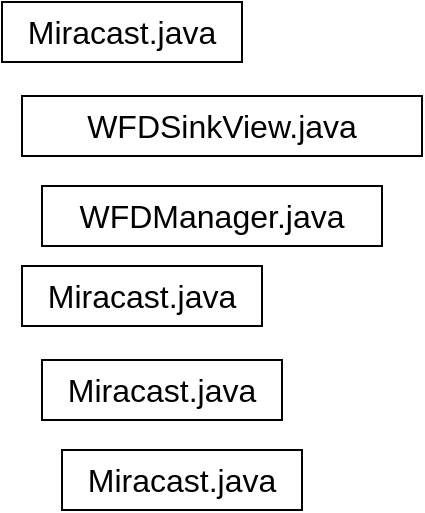 <mxfile version="15.6.8" type="github">
  <diagram id="72q6YbU4JWKDac-2FjlH" name="第 1 页">
    <mxGraphModel dx="1422" dy="695" grid="1" gridSize="10" guides="1" tooltips="1" connect="1" arrows="1" fold="1" page="1" pageScale="1" pageWidth="827" pageHeight="1169" math="0" shadow="0">
      <root>
        <mxCell id="0" />
        <mxCell id="1" parent="0" />
        <mxCell id="HPNpFfBrm5kSnwUI3bYf-1" value="Miracast.java" style="rounded=0;whiteSpace=wrap;html=1;fontSize=16;" vertex="1" parent="1">
          <mxGeometry x="360" y="10" width="120" height="30" as="geometry" />
        </mxCell>
        <mxCell id="HPNpFfBrm5kSnwUI3bYf-2" value="WFDSinkView.java" style="rounded=0;whiteSpace=wrap;html=1;fontSize=16;" vertex="1" parent="1">
          <mxGeometry x="370" y="57" width="200" height="30" as="geometry" />
        </mxCell>
        <mxCell id="HPNpFfBrm5kSnwUI3bYf-3" value="WFDManager.java" style="rounded=0;whiteSpace=wrap;html=1;fontSize=16;" vertex="1" parent="1">
          <mxGeometry x="380" y="102" width="170" height="30" as="geometry" />
        </mxCell>
        <mxCell id="HPNpFfBrm5kSnwUI3bYf-4" value="Miracast.java" style="rounded=0;whiteSpace=wrap;html=1;fontSize=16;" vertex="1" parent="1">
          <mxGeometry x="370" y="142" width="120" height="30" as="geometry" />
        </mxCell>
        <mxCell id="HPNpFfBrm5kSnwUI3bYf-5" value="Miracast.java" style="rounded=0;whiteSpace=wrap;html=1;fontSize=16;" vertex="1" parent="1">
          <mxGeometry x="380" y="189" width="120" height="30" as="geometry" />
        </mxCell>
        <mxCell id="HPNpFfBrm5kSnwUI3bYf-6" value="Miracast.java" style="rounded=0;whiteSpace=wrap;html=1;fontSize=16;" vertex="1" parent="1">
          <mxGeometry x="390" y="234" width="120" height="30" as="geometry" />
        </mxCell>
      </root>
    </mxGraphModel>
  </diagram>
</mxfile>
